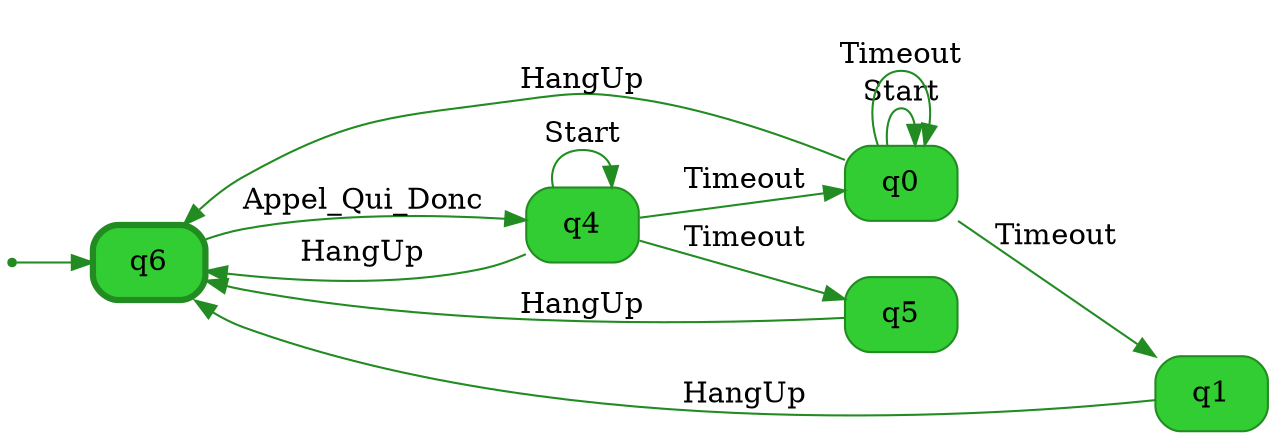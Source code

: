 digraph g {

	rankdir="LR"

	__invisible__[shape="point", color="forestgreen"]
	q6[label="q6", shape="box", style="rounded, filled", color="forestgreen", fillcolor="limegreen", penwidth=3] // Initial
	q4[label="q4", shape="box", style="rounded, filled", color="forestgreen", fillcolor="limegreen"]
	q0[label="q0", shape="box", style="rounded, filled", color="forestgreen", fillcolor="limegreen"]
	q1[label="q1", shape="box", style="rounded, filled", color="forestgreen", fillcolor="limegreen"]
	q5[label="q5", shape="box", style="rounded, filled", color="forestgreen", fillcolor="limegreen"]

	__invisible__ -> q6[color="forestgreen"]
	q6 -> q4[label="Appel_Qui_Donc", color="forestgreen"]
	q4 -> q4[label="Start", color="forestgreen"]
	q4 -> q0[label="Timeout", color="forestgreen"]
	q0 -> q0[label="Start", color="forestgreen"]
	q0 -> q0[label="Timeout", color="forestgreen"]
	q0 -> q1[label="Timeout", color="forestgreen"]
	q1 -> q6[label="HangUp", color="forestgreen"]
	q0 -> q6[label="HangUp", color="forestgreen"]
	q4 -> q5[label="Timeout", color="forestgreen"]
	q5 -> q6[label="HangUp", color="forestgreen"]
	q4 -> q6[label="HangUp", color="forestgreen"]

}
